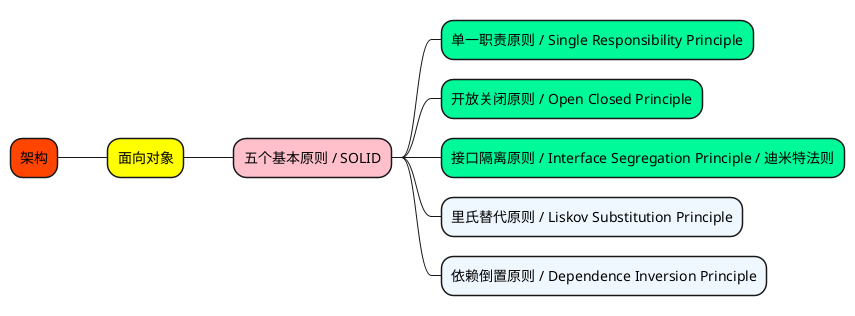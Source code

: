 @startmindmap

+[#OrangeRed] 架构

++[#yellow] 面向对象

+++[#Pink] 五个基本原则 / SOLID
++++[#MediumSpringGreen] 单一职责原则 / Single Responsibility Principle
++++[#MediumSpringGreen] 开放关闭原则 / Open Closed Principle
++++[#MediumSpringGreen] 接口隔离原则 / Interface Segregation Principle / 迪米特法则
++++[#AliceBlue] 里氏替代原则 / Liskov Substitution Principle
++++[#AliceBlue] 依赖倒置原则 / Dependence Inversion Principle




@endmindmap